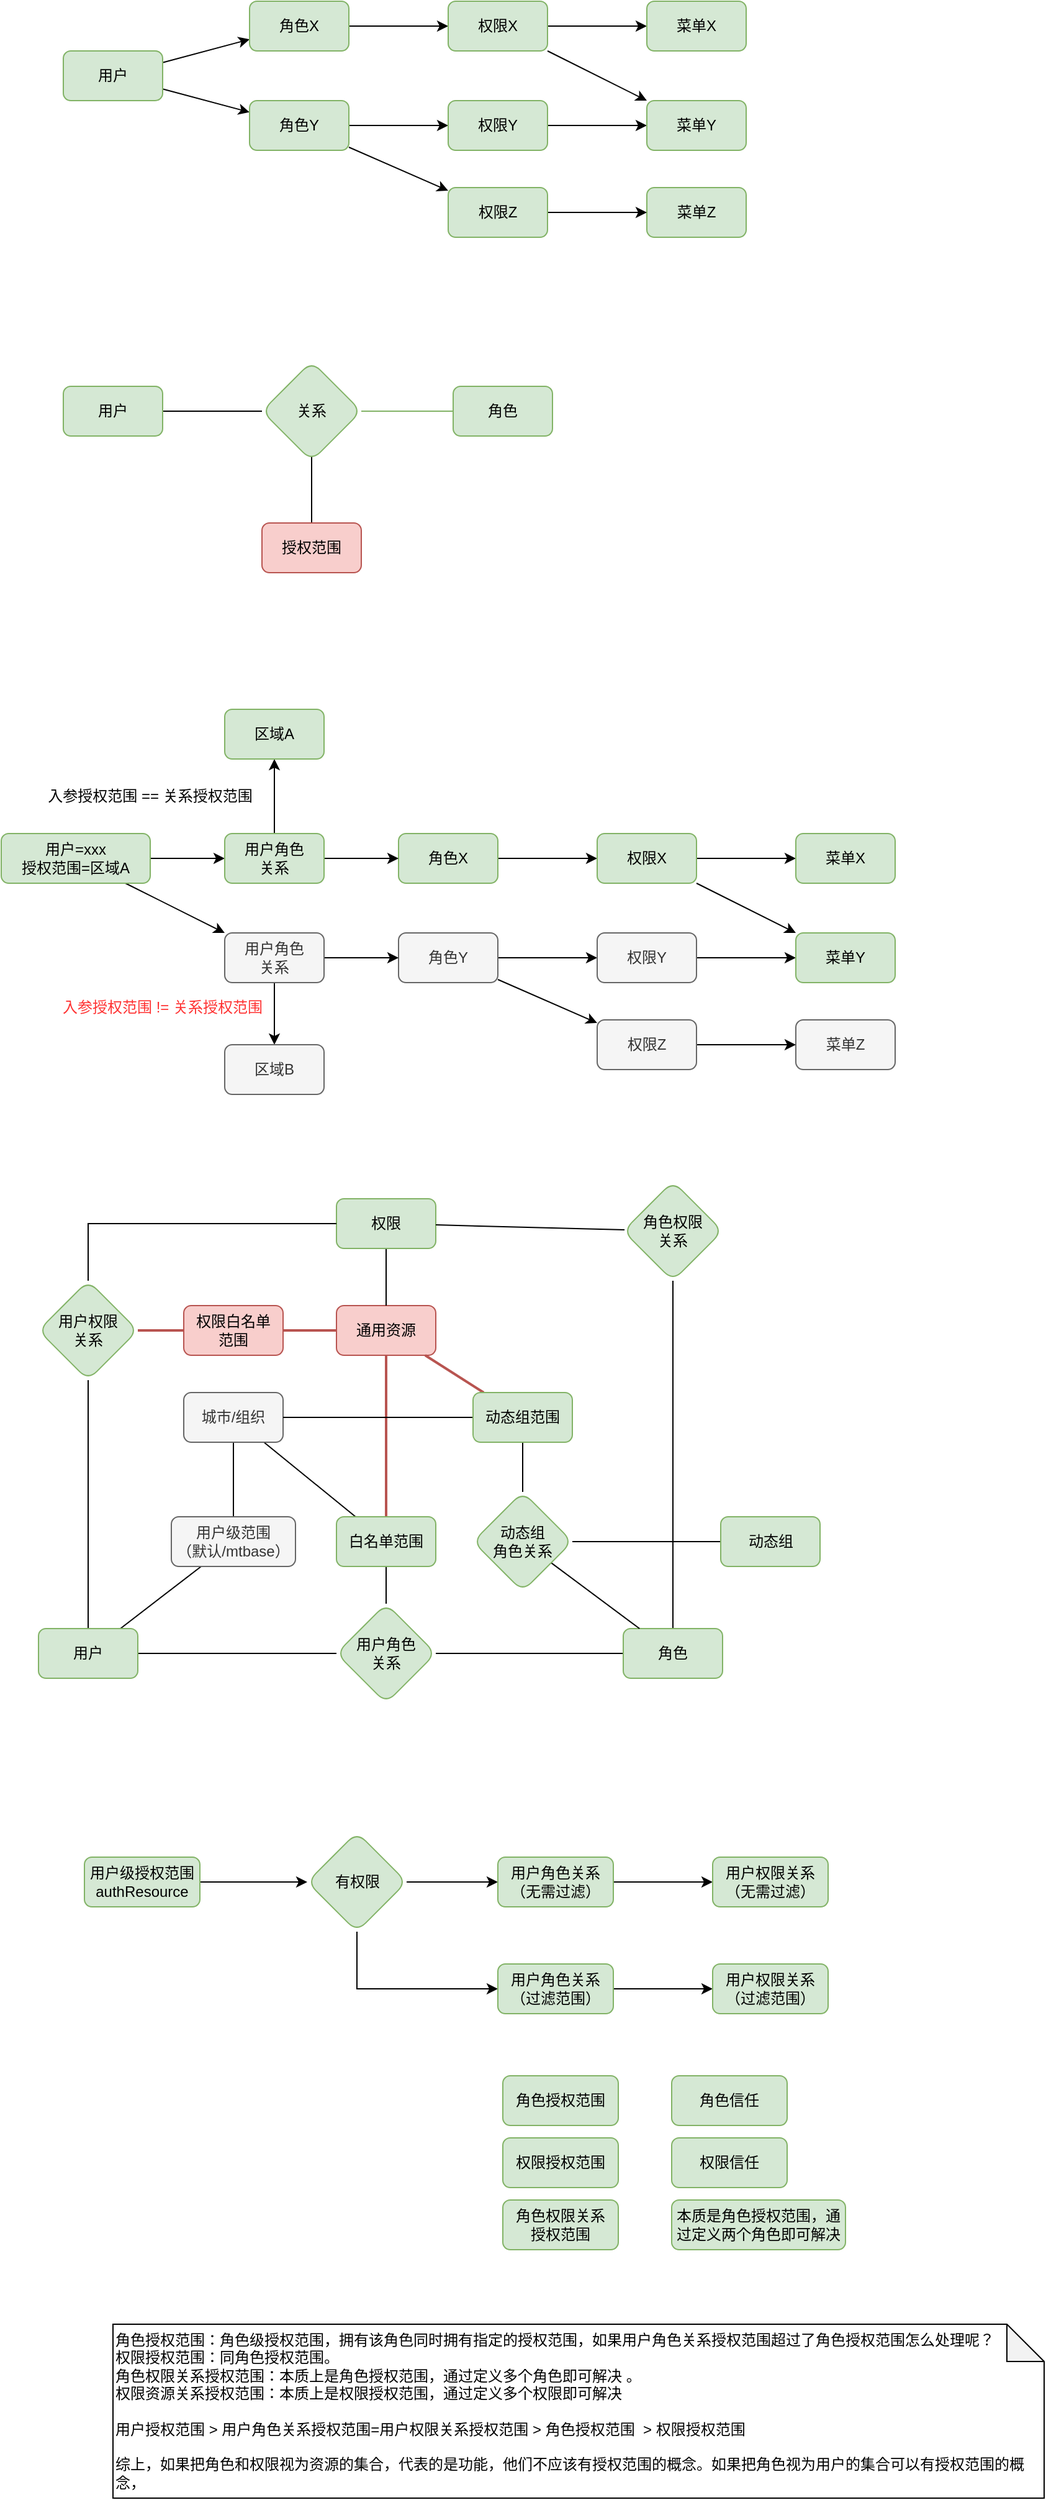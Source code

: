 <mxfile version="23.0.2" type="github">
  <diagram name="Page-1" id="4WrFxPnNMA99j5AakJLI">
    <mxGraphModel dx="1306" dy="835" grid="1" gridSize="10" guides="1" tooltips="1" connect="1" arrows="1" fold="1" page="1" pageScale="1" pageWidth="827" pageHeight="1169" math="0" shadow="0">
      <root>
        <mxCell id="0" />
        <mxCell id="1" parent="0" />
        <mxCell id="T3TZeKTtoJJdCF4pgpJC-80" style="rounded=0;orthogonalLoop=1;jettySize=auto;html=1;" parent="1" source="T3TZeKTtoJJdCF4pgpJC-82" target="T3TZeKTtoJJdCF4pgpJC-84" edge="1">
          <mxGeometry relative="1" as="geometry" />
        </mxCell>
        <mxCell id="T3TZeKTtoJJdCF4pgpJC-81" style="edgeStyle=none;rounded=0;orthogonalLoop=1;jettySize=auto;html=1;" parent="1" source="T3TZeKTtoJJdCF4pgpJC-82" target="T3TZeKTtoJJdCF4pgpJC-87" edge="1">
          <mxGeometry relative="1" as="geometry" />
        </mxCell>
        <mxCell id="T3TZeKTtoJJdCF4pgpJC-82" value="用户" style="rounded=1;whiteSpace=wrap;html=1;fillColor=#d5e8d4;strokeColor=#82b366;" parent="1" vertex="1">
          <mxGeometry x="60" y="300" width="80" height="40" as="geometry" />
        </mxCell>
        <mxCell id="T3TZeKTtoJJdCF4pgpJC-83" value="" style="edgeStyle=orthogonalEdgeStyle;rounded=0;orthogonalLoop=1;jettySize=auto;html=1;" parent="1" source="T3TZeKTtoJJdCF4pgpJC-84" target="T3TZeKTtoJJdCF4pgpJC-90" edge="1">
          <mxGeometry relative="1" as="geometry" />
        </mxCell>
        <mxCell id="T3TZeKTtoJJdCF4pgpJC-84" value="角色X" style="rounded=1;whiteSpace=wrap;html=1;fillColor=#d5e8d4;strokeColor=#82b366;" parent="1" vertex="1">
          <mxGeometry x="210" y="260" width="80" height="40" as="geometry" />
        </mxCell>
        <mxCell id="T3TZeKTtoJJdCF4pgpJC-85" value="" style="edgeStyle=orthogonalEdgeStyle;rounded=0;orthogonalLoop=1;jettySize=auto;html=1;" parent="1" source="T3TZeKTtoJJdCF4pgpJC-87" target="T3TZeKTtoJJdCF4pgpJC-93" edge="1">
          <mxGeometry relative="1" as="geometry" />
        </mxCell>
        <mxCell id="T3TZeKTtoJJdCF4pgpJC-86" style="edgeStyle=none;rounded=0;orthogonalLoop=1;jettySize=auto;html=1;" parent="1" source="T3TZeKTtoJJdCF4pgpJC-87" target="T3TZeKTtoJJdCF4pgpJC-97" edge="1">
          <mxGeometry relative="1" as="geometry" />
        </mxCell>
        <mxCell id="T3TZeKTtoJJdCF4pgpJC-87" value="角色Y" style="rounded=1;whiteSpace=wrap;html=1;fillColor=#d5e8d4;strokeColor=#82b366;" parent="1" vertex="1">
          <mxGeometry x="210" y="340" width="80" height="40" as="geometry" />
        </mxCell>
        <mxCell id="T3TZeKTtoJJdCF4pgpJC-88" value="" style="edgeStyle=orthogonalEdgeStyle;rounded=0;orthogonalLoop=1;jettySize=auto;html=1;" parent="1" source="T3TZeKTtoJJdCF4pgpJC-90" target="T3TZeKTtoJJdCF4pgpJC-91" edge="1">
          <mxGeometry relative="1" as="geometry" />
        </mxCell>
        <mxCell id="T3TZeKTtoJJdCF4pgpJC-89" style="edgeStyle=none;rounded=0;orthogonalLoop=1;jettySize=auto;html=1;" parent="1" source="T3TZeKTtoJJdCF4pgpJC-90" target="T3TZeKTtoJJdCF4pgpJC-94" edge="1">
          <mxGeometry relative="1" as="geometry" />
        </mxCell>
        <mxCell id="T3TZeKTtoJJdCF4pgpJC-90" value="权限X" style="rounded=1;whiteSpace=wrap;html=1;fillColor=#d5e8d4;strokeColor=#82b366;" parent="1" vertex="1">
          <mxGeometry x="370" y="260" width="80" height="40" as="geometry" />
        </mxCell>
        <mxCell id="T3TZeKTtoJJdCF4pgpJC-91" value="菜单X" style="rounded=1;whiteSpace=wrap;html=1;fillColor=#d5e8d4;strokeColor=#82b366;" parent="1" vertex="1">
          <mxGeometry x="530" y="260" width="80" height="40" as="geometry" />
        </mxCell>
        <mxCell id="T3TZeKTtoJJdCF4pgpJC-92" value="" style="edgeStyle=orthogonalEdgeStyle;rounded=0;orthogonalLoop=1;jettySize=auto;html=1;" parent="1" source="T3TZeKTtoJJdCF4pgpJC-93" target="T3TZeKTtoJJdCF4pgpJC-94" edge="1">
          <mxGeometry relative="1" as="geometry" />
        </mxCell>
        <mxCell id="T3TZeKTtoJJdCF4pgpJC-93" value="权限Y" style="rounded=1;whiteSpace=wrap;html=1;fillColor=#d5e8d4;strokeColor=#82b366;" parent="1" vertex="1">
          <mxGeometry x="370" y="340" width="80" height="40" as="geometry" />
        </mxCell>
        <mxCell id="T3TZeKTtoJJdCF4pgpJC-94" value="菜单Y" style="rounded=1;whiteSpace=wrap;html=1;fillColor=#d5e8d4;strokeColor=#82b366;" parent="1" vertex="1">
          <mxGeometry x="530" y="340" width="80" height="40" as="geometry" />
        </mxCell>
        <mxCell id="T3TZeKTtoJJdCF4pgpJC-95" value="菜单Z" style="rounded=1;whiteSpace=wrap;html=1;fillColor=#d5e8d4;strokeColor=#82b366;" parent="1" vertex="1">
          <mxGeometry x="530" y="410" width="80" height="40" as="geometry" />
        </mxCell>
        <mxCell id="T3TZeKTtoJJdCF4pgpJC-96" style="edgeStyle=none;rounded=0;orthogonalLoop=1;jettySize=auto;html=1;" parent="1" source="T3TZeKTtoJJdCF4pgpJC-97" target="T3TZeKTtoJJdCF4pgpJC-95" edge="1">
          <mxGeometry relative="1" as="geometry" />
        </mxCell>
        <mxCell id="T3TZeKTtoJJdCF4pgpJC-97" value="权限Z" style="rounded=1;whiteSpace=wrap;html=1;fillColor=#d5e8d4;strokeColor=#82b366;" parent="1" vertex="1">
          <mxGeometry x="370" y="410" width="80" height="40" as="geometry" />
        </mxCell>
        <mxCell id="ftVzmyuL1g7xqGU-LNCz-2" value="" style="edgeStyle=orthogonalEdgeStyle;rounded=0;orthogonalLoop=1;jettySize=auto;html=1;endArrow=none;endFill=0;" parent="1" source="T3TZeKTtoJJdCF4pgpJC-99" target="ftVzmyuL1g7xqGU-LNCz-1" edge="1">
          <mxGeometry relative="1" as="geometry" />
        </mxCell>
        <mxCell id="T3TZeKTtoJJdCF4pgpJC-99" value="用户" style="rounded=1;whiteSpace=wrap;html=1;fillColor=#d5e8d4;strokeColor=#82b366;" parent="1" vertex="1">
          <mxGeometry x="60" y="570" width="80" height="40" as="geometry" />
        </mxCell>
        <mxCell id="T3TZeKTtoJJdCF4pgpJC-100" style="edgeStyle=none;rounded=0;orthogonalLoop=1;jettySize=auto;html=1;endArrow=none;endFill=0;fillColor=#d5e8d4;strokeColor=#82b366;" parent="1" source="ftVzmyuL1g7xqGU-LNCz-1" target="T3TZeKTtoJJdCF4pgpJC-103" edge="1">
          <mxGeometry relative="1" as="geometry">
            <mxPoint x="300" y="590" as="sourcePoint" />
          </mxGeometry>
        </mxCell>
        <mxCell id="T3TZeKTtoJJdCF4pgpJC-101" style="edgeStyle=none;rounded=0;orthogonalLoop=1;jettySize=auto;html=1;endArrow=none;endFill=0;" parent="1" target="T3TZeKTtoJJdCF4pgpJC-104" edge="1">
          <mxGeometry relative="1" as="geometry">
            <mxPoint x="260" y="610" as="sourcePoint" />
          </mxGeometry>
        </mxCell>
        <mxCell id="T3TZeKTtoJJdCF4pgpJC-103" value="角色" style="rounded=1;whiteSpace=wrap;html=1;fillColor=#d5e8d4;strokeColor=#82b366;" parent="1" vertex="1">
          <mxGeometry x="374" y="570" width="80" height="40" as="geometry" />
        </mxCell>
        <mxCell id="T3TZeKTtoJJdCF4pgpJC-104" value="授权范围" style="rounded=1;whiteSpace=wrap;html=1;fillColor=#f8cecc;strokeColor=#b85450;" parent="1" vertex="1">
          <mxGeometry x="220" y="680" width="80" height="40" as="geometry" />
        </mxCell>
        <mxCell id="T3TZeKTtoJJdCF4pgpJC-133" value="" style="edgeStyle=orthogonalEdgeStyle;rounded=0;orthogonalLoop=1;jettySize=auto;html=1;" parent="1" source="T3TZeKTtoJJdCF4pgpJC-135" target="T3TZeKTtoJJdCF4pgpJC-153" edge="1">
          <mxGeometry relative="1" as="geometry" />
        </mxCell>
        <mxCell id="T3TZeKTtoJJdCF4pgpJC-134" style="rounded=0;orthogonalLoop=1;jettySize=auto;html=1;" parent="1" source="T3TZeKTtoJJdCF4pgpJC-135" target="T3TZeKTtoJJdCF4pgpJC-156" edge="1">
          <mxGeometry relative="1" as="geometry" />
        </mxCell>
        <mxCell id="T3TZeKTtoJJdCF4pgpJC-135" value="用户=xxx&lt;br&gt;授权范围=区域A" style="rounded=1;whiteSpace=wrap;html=1;fillColor=#d5e8d4;strokeColor=#82b366;" parent="1" vertex="1">
          <mxGeometry x="10" y="930" width="120" height="40" as="geometry" />
        </mxCell>
        <mxCell id="T3TZeKTtoJJdCF4pgpJC-136" value="" style="edgeStyle=orthogonalEdgeStyle;rounded=0;orthogonalLoop=1;jettySize=auto;html=1;" parent="1" source="T3TZeKTtoJJdCF4pgpJC-137" target="T3TZeKTtoJJdCF4pgpJC-143" edge="1">
          <mxGeometry relative="1" as="geometry" />
        </mxCell>
        <mxCell id="T3TZeKTtoJJdCF4pgpJC-137" value="角色X" style="rounded=1;whiteSpace=wrap;html=1;fillColor=#d5e8d4;strokeColor=#82b366;" parent="1" vertex="1">
          <mxGeometry x="330" y="930" width="80" height="40" as="geometry" />
        </mxCell>
        <mxCell id="T3TZeKTtoJJdCF4pgpJC-138" value="" style="edgeStyle=orthogonalEdgeStyle;rounded=0;orthogonalLoop=1;jettySize=auto;html=1;fillColor=#f8cecc;" parent="1" source="T3TZeKTtoJJdCF4pgpJC-140" target="T3TZeKTtoJJdCF4pgpJC-146" edge="1">
          <mxGeometry relative="1" as="geometry" />
        </mxCell>
        <mxCell id="T3TZeKTtoJJdCF4pgpJC-139" style="edgeStyle=none;rounded=0;orthogonalLoop=1;jettySize=auto;html=1;fillColor=#f8cecc;" parent="1" source="T3TZeKTtoJJdCF4pgpJC-140" target="T3TZeKTtoJJdCF4pgpJC-150" edge="1">
          <mxGeometry relative="1" as="geometry" />
        </mxCell>
        <mxCell id="T3TZeKTtoJJdCF4pgpJC-140" value="角色Y" style="rounded=1;whiteSpace=wrap;html=1;fillColor=#f5f5f5;strokeColor=#666666;fontColor=#333333;" parent="1" vertex="1">
          <mxGeometry x="330" y="1010" width="80" height="40" as="geometry" />
        </mxCell>
        <mxCell id="T3TZeKTtoJJdCF4pgpJC-141" value="" style="edgeStyle=orthogonalEdgeStyle;rounded=0;orthogonalLoop=1;jettySize=auto;html=1;" parent="1" source="T3TZeKTtoJJdCF4pgpJC-143" target="T3TZeKTtoJJdCF4pgpJC-144" edge="1">
          <mxGeometry relative="1" as="geometry" />
        </mxCell>
        <mxCell id="T3TZeKTtoJJdCF4pgpJC-142" style="edgeStyle=none;rounded=0;orthogonalLoop=1;jettySize=auto;html=1;" parent="1" source="T3TZeKTtoJJdCF4pgpJC-143" target="T3TZeKTtoJJdCF4pgpJC-147" edge="1">
          <mxGeometry relative="1" as="geometry" />
        </mxCell>
        <mxCell id="T3TZeKTtoJJdCF4pgpJC-143" value="权限X" style="rounded=1;whiteSpace=wrap;html=1;fillColor=#d5e8d4;strokeColor=#82b366;" parent="1" vertex="1">
          <mxGeometry x="490" y="930" width="80" height="40" as="geometry" />
        </mxCell>
        <mxCell id="T3TZeKTtoJJdCF4pgpJC-144" value="菜单X" style="rounded=1;whiteSpace=wrap;html=1;fillColor=#d5e8d4;strokeColor=#82b366;" parent="1" vertex="1">
          <mxGeometry x="650" y="930" width="80" height="40" as="geometry" />
        </mxCell>
        <mxCell id="T3TZeKTtoJJdCF4pgpJC-145" value="" style="edgeStyle=orthogonalEdgeStyle;rounded=0;orthogonalLoop=1;jettySize=auto;html=1;fillColor=#f8cecc;" parent="1" source="T3TZeKTtoJJdCF4pgpJC-146" target="T3TZeKTtoJJdCF4pgpJC-147" edge="1">
          <mxGeometry relative="1" as="geometry" />
        </mxCell>
        <mxCell id="T3TZeKTtoJJdCF4pgpJC-146" value="权限Y" style="rounded=1;whiteSpace=wrap;html=1;fillColor=#f5f5f5;strokeColor=#666666;fontColor=#333333;" parent="1" vertex="1">
          <mxGeometry x="490" y="1010" width="80" height="40" as="geometry" />
        </mxCell>
        <mxCell id="T3TZeKTtoJJdCF4pgpJC-147" value="菜单Y" style="rounded=1;whiteSpace=wrap;html=1;fillColor=#d5e8d4;strokeColor=#82b366;" parent="1" vertex="1">
          <mxGeometry x="650" y="1010" width="80" height="40" as="geometry" />
        </mxCell>
        <mxCell id="T3TZeKTtoJJdCF4pgpJC-148" value="菜单Z" style="rounded=1;whiteSpace=wrap;html=1;fillColor=#f5f5f5;strokeColor=#666666;fontColor=#333333;" parent="1" vertex="1">
          <mxGeometry x="650" y="1080" width="80" height="40" as="geometry" />
        </mxCell>
        <mxCell id="T3TZeKTtoJJdCF4pgpJC-149" style="edgeStyle=none;rounded=0;orthogonalLoop=1;jettySize=auto;html=1;fillColor=#f8cecc;" parent="1" source="T3TZeKTtoJJdCF4pgpJC-150" target="T3TZeKTtoJJdCF4pgpJC-148" edge="1">
          <mxGeometry relative="1" as="geometry" />
        </mxCell>
        <mxCell id="T3TZeKTtoJJdCF4pgpJC-150" value="权限Z" style="rounded=1;whiteSpace=wrap;html=1;fillColor=#f5f5f5;strokeColor=#666666;fontColor=#333333;" parent="1" vertex="1">
          <mxGeometry x="490" y="1080" width="80" height="40" as="geometry" />
        </mxCell>
        <mxCell id="T3TZeKTtoJJdCF4pgpJC-151" style="edgeStyle=orthogonalEdgeStyle;rounded=0;orthogonalLoop=1;jettySize=auto;html=1;" parent="1" source="T3TZeKTtoJJdCF4pgpJC-153" target="T3TZeKTtoJJdCF4pgpJC-137" edge="1">
          <mxGeometry relative="1" as="geometry" />
        </mxCell>
        <mxCell id="T3TZeKTtoJJdCF4pgpJC-152" value="" style="edgeStyle=none;rounded=0;orthogonalLoop=1;jettySize=auto;html=1;" parent="1" source="T3TZeKTtoJJdCF4pgpJC-153" target="T3TZeKTtoJJdCF4pgpJC-157" edge="1">
          <mxGeometry relative="1" as="geometry" />
        </mxCell>
        <mxCell id="T3TZeKTtoJJdCF4pgpJC-153" value="用户角色&lt;br&gt;关系" style="rounded=1;whiteSpace=wrap;html=1;fillColor=#d5e8d4;strokeColor=#82b366;" parent="1" vertex="1">
          <mxGeometry x="190" y="930" width="80" height="40" as="geometry" />
        </mxCell>
        <mxCell id="T3TZeKTtoJJdCF4pgpJC-154" style="edgeStyle=none;rounded=0;orthogonalLoop=1;jettySize=auto;html=1;fillColor=#f8cecc;" parent="1" source="T3TZeKTtoJJdCF4pgpJC-156" target="T3TZeKTtoJJdCF4pgpJC-140" edge="1">
          <mxGeometry relative="1" as="geometry" />
        </mxCell>
        <mxCell id="T3TZeKTtoJJdCF4pgpJC-155" value="" style="edgeStyle=none;rounded=0;orthogonalLoop=1;jettySize=auto;html=1;fillColor=#f8cecc;" parent="1" source="T3TZeKTtoJJdCF4pgpJC-156" target="T3TZeKTtoJJdCF4pgpJC-158" edge="1">
          <mxGeometry relative="1" as="geometry" />
        </mxCell>
        <mxCell id="T3TZeKTtoJJdCF4pgpJC-156" value="用户角色&lt;br&gt;关系" style="rounded=1;whiteSpace=wrap;html=1;fillColor=#f5f5f5;strokeColor=#666666;fontColor=#333333;" parent="1" vertex="1">
          <mxGeometry x="190" y="1010" width="80" height="40" as="geometry" />
        </mxCell>
        <mxCell id="T3TZeKTtoJJdCF4pgpJC-157" value="区域A" style="rounded=1;whiteSpace=wrap;html=1;fillColor=#d5e8d4;strokeColor=#82b366;" parent="1" vertex="1">
          <mxGeometry x="190" y="830" width="80" height="40" as="geometry" />
        </mxCell>
        <mxCell id="T3TZeKTtoJJdCF4pgpJC-158" value="区域B" style="rounded=1;whiteSpace=wrap;html=1;fillColor=#f5f5f5;strokeColor=#666666;fontColor=#333333;" parent="1" vertex="1">
          <mxGeometry x="190" y="1100" width="80" height="40" as="geometry" />
        </mxCell>
        <mxCell id="T3TZeKTtoJJdCF4pgpJC-159" value="&lt;font color=&quot;#ff3333&quot;&gt;入参授权范围 != 关系授权范围&lt;/font&gt;" style="text;html=1;strokeColor=none;fillColor=none;align=center;verticalAlign=middle;whiteSpace=wrap;rounded=0;" parent="1" vertex="1">
          <mxGeometry x="50" y="1060" width="180" height="20" as="geometry" />
        </mxCell>
        <mxCell id="T3TZeKTtoJJdCF4pgpJC-160" value="入参授权范围 == 关系授权范围" style="text;html=1;strokeColor=none;fillColor=none;align=center;verticalAlign=middle;whiteSpace=wrap;rounded=0;" parent="1" vertex="1">
          <mxGeometry x="40" y="890" width="180" height="20" as="geometry" />
        </mxCell>
        <mxCell id="ftVzmyuL1g7xqGU-LNCz-1" value="关系" style="rhombus;whiteSpace=wrap;html=1;fillColor=#d5e8d4;strokeColor=#82b366;rounded=1;" parent="1" vertex="1">
          <mxGeometry x="220" y="550" width="80" height="80" as="geometry" />
        </mxCell>
        <mxCell id="ftVzmyuL1g7xqGU-LNCz-10" value="" style="edgeStyle=orthogonalEdgeStyle;rounded=0;orthogonalLoop=1;jettySize=auto;html=1;endArrow=none;endFill=0;strokeColor=#000000;fillColor=#d5e8d4;" parent="1" source="ftVzmyuL1g7xqGU-LNCz-11" target="ftVzmyuL1g7xqGU-LNCz-18" edge="1">
          <mxGeometry relative="1" as="geometry" />
        </mxCell>
        <mxCell id="ftVzmyuL1g7xqGU-LNCz-38" style="shape=connector;rounded=0;orthogonalLoop=1;jettySize=auto;html=1;labelBackgroundColor=default;strokeColor=#000000;align=center;verticalAlign=middle;fontFamily=Helvetica;fontSize=11;fontColor=default;endArrow=none;endFill=0;fillColor=#d5e8d4;" parent="1" source="ftVzmyuL1g7xqGU-LNCz-11" target="ftVzmyuL1g7xqGU-LNCz-22" edge="1">
          <mxGeometry relative="1" as="geometry" />
        </mxCell>
        <mxCell id="ftVzmyuL1g7xqGU-LNCz-101" value="" style="edgeStyle=none;shape=connector;rounded=0;orthogonalLoop=1;jettySize=auto;html=1;labelBackgroundColor=default;strokeColor=#000000;align=center;verticalAlign=middle;fontFamily=Helvetica;fontSize=11;fontColor=default;endArrow=none;endFill=0;fillColor=#d5e8d4;" parent="1" source="ftVzmyuL1g7xqGU-LNCz-11" target="ftVzmyuL1g7xqGU-LNCz-100" edge="1">
          <mxGeometry relative="1" as="geometry" />
        </mxCell>
        <mxCell id="ftVzmyuL1g7xqGU-LNCz-11" value="用户" style="rounded=1;whiteSpace=wrap;html=1;fillColor=#d5e8d4;strokeColor=#82b366;" parent="1" vertex="1">
          <mxGeometry x="40" y="1570" width="80" height="40" as="geometry" />
        </mxCell>
        <mxCell id="ftVzmyuL1g7xqGU-LNCz-12" style="edgeStyle=none;rounded=0;orthogonalLoop=1;jettySize=auto;html=1;endArrow=none;endFill=0;fillColor=#d5e8d4;strokeColor=#000000;" parent="1" source="ftVzmyuL1g7xqGU-LNCz-18" target="ftVzmyuL1g7xqGU-LNCz-15" edge="1">
          <mxGeometry relative="1" as="geometry">
            <mxPoint x="420" y="1590" as="sourcePoint" />
          </mxGeometry>
        </mxCell>
        <mxCell id="ftVzmyuL1g7xqGU-LNCz-34" value="" style="edgeStyle=orthogonalEdgeStyle;shape=connector;rounded=0;orthogonalLoop=1;jettySize=auto;html=1;labelBackgroundColor=default;strokeColor=#000000;align=center;verticalAlign=middle;fontFamily=Helvetica;fontSize=11;fontColor=default;endArrow=none;endFill=0;fillColor=#d5e8d4;" parent="1" source="ftVzmyuL1g7xqGU-LNCz-15" target="ftVzmyuL1g7xqGU-LNCz-33" edge="1">
          <mxGeometry relative="1" as="geometry" />
        </mxCell>
        <mxCell id="ftVzmyuL1g7xqGU-LNCz-15" value="角色" style="rounded=1;whiteSpace=wrap;html=1;fillColor=#d5e8d4;strokeColor=#82b366;" parent="1" vertex="1">
          <mxGeometry x="511" y="1570" width="80" height="40" as="geometry" />
        </mxCell>
        <mxCell id="ftVzmyuL1g7xqGU-LNCz-37" style="shape=connector;rounded=0;orthogonalLoop=1;jettySize=auto;html=1;labelBackgroundColor=default;strokeColor=#b85450;align=center;verticalAlign=middle;fontFamily=Helvetica;fontSize=11;fontColor=default;endArrow=none;endFill=0;fillColor=#f8cecc;strokeWidth=2;" parent="1" source="ftVzmyuL1g7xqGU-LNCz-86" target="ftVzmyuL1g7xqGU-LNCz-19" edge="1">
          <mxGeometry relative="1" as="geometry">
            <mxPoint x="343" y="1430" as="sourcePoint" />
          </mxGeometry>
        </mxCell>
        <mxCell id="ftVzmyuL1g7xqGU-LNCz-18" value="用户角色&lt;br&gt;关系" style="rhombus;whiteSpace=wrap;html=1;fillColor=#d5e8d4;strokeColor=#82b366;rounded=1;" parent="1" vertex="1">
          <mxGeometry x="280" y="1550" width="80" height="80" as="geometry" />
        </mxCell>
        <mxCell id="ftVzmyuL1g7xqGU-LNCz-19" value="通用资源" style="rounded=1;whiteSpace=wrap;html=1;fillColor=#f8cecc;strokeColor=#b85450;" parent="1" vertex="1">
          <mxGeometry x="280" y="1310" width="80" height="40" as="geometry" />
        </mxCell>
        <mxCell id="ftVzmyuL1g7xqGU-LNCz-108" style="edgeStyle=none;shape=connector;rounded=0;orthogonalLoop=1;jettySize=auto;html=1;labelBackgroundColor=default;strokeColor=default;align=center;verticalAlign=middle;fontFamily=Helvetica;fontSize=11;fontColor=default;endArrow=none;endFill=0;" parent="1" source="ftVzmyuL1g7xqGU-LNCz-21" target="ftVzmyuL1g7xqGU-LNCz-19" edge="1">
          <mxGeometry relative="1" as="geometry" />
        </mxCell>
        <mxCell id="ftVzmyuL1g7xqGU-LNCz-21" value="权限" style="rounded=1;whiteSpace=wrap;html=1;fillColor=#d5e8d4;strokeColor=#82b366;" parent="1" vertex="1">
          <mxGeometry x="280" y="1224" width="80" height="40" as="geometry" />
        </mxCell>
        <mxCell id="ftVzmyuL1g7xqGU-LNCz-32" style="shape=connector;rounded=0;orthogonalLoop=1;jettySize=auto;html=1;labelBackgroundColor=default;strokeColor=#000000;align=center;verticalAlign=middle;fontFamily=Helvetica;fontSize=11;fontColor=default;endArrow=none;endFill=0;fillColor=#d5e8d4;edgeStyle=orthogonalEdgeStyle;" parent="1" source="ftVzmyuL1g7xqGU-LNCz-22" target="ftVzmyuL1g7xqGU-LNCz-21" edge="1">
          <mxGeometry relative="1" as="geometry">
            <Array as="points">
              <mxPoint x="80" y="1244" />
            </Array>
          </mxGeometry>
        </mxCell>
        <mxCell id="ftVzmyuL1g7xqGU-LNCz-97" value="" style="edgeStyle=none;shape=connector;rounded=0;orthogonalLoop=1;jettySize=auto;html=1;labelBackgroundColor=default;strokeColor=#b85450;align=center;verticalAlign=middle;fontFamily=Helvetica;fontSize=11;fontColor=default;endArrow=none;endFill=0;fillColor=#f8cecc;exitX=1;exitY=0.5;exitDx=0;exitDy=0;strokeWidth=2;" parent="1" source="ftVzmyuL1g7xqGU-LNCz-22" target="ftVzmyuL1g7xqGU-LNCz-98" edge="1">
          <mxGeometry relative="1" as="geometry" />
        </mxCell>
        <mxCell id="ftVzmyuL1g7xqGU-LNCz-22" value="用户权限&lt;br&gt;关系" style="rhombus;whiteSpace=wrap;html=1;fillColor=#d5e8d4;strokeColor=#82b366;rounded=1;" parent="1" vertex="1">
          <mxGeometry x="40" y="1290" width="80" height="80" as="geometry" />
        </mxCell>
        <mxCell id="ftVzmyuL1g7xqGU-LNCz-35" style="shape=connector;rounded=0;orthogonalLoop=1;jettySize=auto;html=1;labelBackgroundColor=default;strokeColor=#000000;align=center;verticalAlign=middle;fontFamily=Helvetica;fontSize=11;fontColor=default;endArrow=none;endFill=0;fillColor=#d5e8d4;" parent="1" source="ftVzmyuL1g7xqGU-LNCz-33" target="ftVzmyuL1g7xqGU-LNCz-21" edge="1">
          <mxGeometry relative="1" as="geometry" />
        </mxCell>
        <mxCell id="ftVzmyuL1g7xqGU-LNCz-33" value="角色权限&lt;br&gt;关系" style="rhombus;whiteSpace=wrap;html=1;fillColor=#d5e8d4;strokeColor=#82b366;rounded=1;" parent="1" vertex="1">
          <mxGeometry x="511" y="1210" width="80" height="80" as="geometry" />
        </mxCell>
        <mxCell id="ftVzmyuL1g7xqGU-LNCz-94" style="edgeStyle=none;shape=connector;rounded=0;orthogonalLoop=1;jettySize=auto;html=1;labelBackgroundColor=default;strokeColor=#000000;align=center;verticalAlign=middle;fontFamily=Helvetica;fontSize=11;fontColor=default;endArrow=none;endFill=0;fillColor=#d5e8d4;" parent="1" source="ftVzmyuL1g7xqGU-LNCz-86" target="ftVzmyuL1g7xqGU-LNCz-18" edge="1">
          <mxGeometry relative="1" as="geometry" />
        </mxCell>
        <mxCell id="ftVzmyuL1g7xqGU-LNCz-105" style="edgeStyle=none;shape=connector;rounded=0;orthogonalLoop=1;jettySize=auto;html=1;labelBackgroundColor=default;strokeColor=#000000;align=center;verticalAlign=middle;fontFamily=Helvetica;fontSize=11;fontColor=default;endArrow=none;endFill=0;fillColor=#d5e8d4;" parent="1" source="ftVzmyuL1g7xqGU-LNCz-86" target="ftVzmyuL1g7xqGU-LNCz-103" edge="1">
          <mxGeometry relative="1" as="geometry" />
        </mxCell>
        <mxCell id="ftVzmyuL1g7xqGU-LNCz-86" value="白名单范围" style="rounded=1;whiteSpace=wrap;html=1;fillColor=#d5e8d4;strokeColor=#82b366;" parent="1" vertex="1">
          <mxGeometry x="280" y="1480" width="80" height="40" as="geometry" />
        </mxCell>
        <mxCell id="ftVzmyuL1g7xqGU-LNCz-88" style="shape=connector;rounded=0;orthogonalLoop=1;jettySize=auto;html=1;labelBackgroundColor=default;strokeColor=#b85450;align=center;verticalAlign=middle;fontFamily=Helvetica;fontSize=11;fontColor=default;endArrow=none;endFill=0;fillColor=#f8cecc;strokeWidth=2;" parent="1" source="LJtHVMvOFmtvIT8aFIWM-27" target="ftVzmyuL1g7xqGU-LNCz-19" edge="1">
          <mxGeometry relative="1" as="geometry" />
        </mxCell>
        <mxCell id="ftVzmyuL1g7xqGU-LNCz-106" value="" style="edgeStyle=none;shape=connector;rounded=0;orthogonalLoop=1;jettySize=auto;html=1;labelBackgroundColor=default;strokeColor=#000000;align=center;verticalAlign=middle;fontFamily=Helvetica;fontSize=11;fontColor=default;endArrow=none;endFill=0;fillColor=#d5e8d4;" parent="1" source="LJtHVMvOFmtvIT8aFIWM-28" target="ftVzmyuL1g7xqGU-LNCz-15" edge="1">
          <mxGeometry relative="1" as="geometry">
            <mxPoint x="503.556" y="1520" as="sourcePoint" />
          </mxGeometry>
        </mxCell>
        <mxCell id="ftVzmyuL1g7xqGU-LNCz-99" style="edgeStyle=none;shape=connector;rounded=0;orthogonalLoop=1;jettySize=auto;html=1;labelBackgroundColor=default;strokeColor=#b85450;align=center;verticalAlign=middle;fontFamily=Helvetica;fontSize=11;fontColor=default;endArrow=none;endFill=0;fillColor=#f8cecc;strokeWidth=2;" parent="1" source="ftVzmyuL1g7xqGU-LNCz-98" target="ftVzmyuL1g7xqGU-LNCz-19" edge="1">
          <mxGeometry relative="1" as="geometry" />
        </mxCell>
        <mxCell id="ftVzmyuL1g7xqGU-LNCz-98" value="权限白名单&lt;br&gt;范围" style="rounded=1;whiteSpace=wrap;html=1;fillColor=#f8cecc;strokeColor=#b85450;" parent="1" vertex="1">
          <mxGeometry x="157" y="1310" width="80" height="40" as="geometry" />
        </mxCell>
        <mxCell id="ftVzmyuL1g7xqGU-LNCz-104" style="edgeStyle=none;shape=connector;rounded=0;orthogonalLoop=1;jettySize=auto;html=1;labelBackgroundColor=default;strokeColor=#000000;align=center;verticalAlign=middle;fontFamily=Helvetica;fontSize=11;fontColor=default;endArrow=none;endFill=0;fillColor=#d5e8d4;" parent="1" source="ftVzmyuL1g7xqGU-LNCz-100" target="ftVzmyuL1g7xqGU-LNCz-103" edge="1">
          <mxGeometry relative="1" as="geometry" />
        </mxCell>
        <mxCell id="ftVzmyuL1g7xqGU-LNCz-100" value="用户级范围&lt;br style=&quot;border-color: var(--border-color);&quot;&gt;（默认/mtbase）" style="rounded=1;whiteSpace=wrap;html=1;fillColor=#f5f5f5;strokeColor=#666666;fontColor=#333333;" parent="1" vertex="1">
          <mxGeometry x="147" y="1480" width="100" height="40" as="geometry" />
        </mxCell>
        <mxCell id="ftVzmyuL1g7xqGU-LNCz-103" value="城市/组织" style="rounded=1;whiteSpace=wrap;html=1;fillColor=#f5f5f5;strokeColor=#666666;fontColor=#333333;" parent="1" vertex="1">
          <mxGeometry x="157" y="1380" width="80" height="40" as="geometry" />
        </mxCell>
        <mxCell id="LJtHVMvOFmtvIT8aFIWM-5" value="" style="edgeStyle=orthogonalEdgeStyle;rounded=0;orthogonalLoop=1;jettySize=auto;html=1;" edge="1" parent="1" source="LJtHVMvOFmtvIT8aFIWM-3" target="LJtHVMvOFmtvIT8aFIWM-4">
          <mxGeometry relative="1" as="geometry" />
        </mxCell>
        <mxCell id="LJtHVMvOFmtvIT8aFIWM-3" value="用户级授权范围&lt;br&gt;authResource" style="rounded=1;whiteSpace=wrap;html=1;fillColor=#d5e8d4;strokeColor=#82b366;" vertex="1" parent="1">
          <mxGeometry x="77" y="1754" width="93" height="40" as="geometry" />
        </mxCell>
        <mxCell id="LJtHVMvOFmtvIT8aFIWM-9" style="edgeStyle=orthogonalEdgeStyle;rounded=0;orthogonalLoop=1;jettySize=auto;html=1;" edge="1" parent="1" source="LJtHVMvOFmtvIT8aFIWM-4" target="LJtHVMvOFmtvIT8aFIWM-8">
          <mxGeometry relative="1" as="geometry" />
        </mxCell>
        <mxCell id="LJtHVMvOFmtvIT8aFIWM-14" style="edgeStyle=orthogonalEdgeStyle;rounded=0;orthogonalLoop=1;jettySize=auto;html=1;" edge="1" parent="1" source="LJtHVMvOFmtvIT8aFIWM-4" target="LJtHVMvOFmtvIT8aFIWM-12">
          <mxGeometry relative="1" as="geometry">
            <Array as="points">
              <mxPoint x="297" y="1860" />
            </Array>
          </mxGeometry>
        </mxCell>
        <mxCell id="LJtHVMvOFmtvIT8aFIWM-4" value="有权限" style="rhombus;whiteSpace=wrap;html=1;fillColor=#d5e8d4;strokeColor=#82b366;rounded=1;" vertex="1" parent="1">
          <mxGeometry x="256.5" y="1734" width="80" height="80" as="geometry" />
        </mxCell>
        <mxCell id="LJtHVMvOFmtvIT8aFIWM-11" value="" style="edgeStyle=orthogonalEdgeStyle;rounded=0;orthogonalLoop=1;jettySize=auto;html=1;" edge="1" parent="1" source="LJtHVMvOFmtvIT8aFIWM-8" target="LJtHVMvOFmtvIT8aFIWM-10">
          <mxGeometry relative="1" as="geometry" />
        </mxCell>
        <mxCell id="LJtHVMvOFmtvIT8aFIWM-8" value="用户角色关系&lt;br&gt;（无需过滤）" style="rounded=1;whiteSpace=wrap;html=1;fillColor=#d5e8d4;strokeColor=#82b366;" vertex="1" parent="1">
          <mxGeometry x="410" y="1754" width="93" height="40" as="geometry" />
        </mxCell>
        <mxCell id="LJtHVMvOFmtvIT8aFIWM-10" value="用户权限关系&lt;br&gt;（无需过滤）" style="rounded=1;whiteSpace=wrap;html=1;fillColor=#d5e8d4;strokeColor=#82b366;" vertex="1" parent="1">
          <mxGeometry x="583" y="1754" width="93" height="40" as="geometry" />
        </mxCell>
        <mxCell id="LJtHVMvOFmtvIT8aFIWM-15" style="edgeStyle=orthogonalEdgeStyle;rounded=0;orthogonalLoop=1;jettySize=auto;html=1;" edge="1" parent="1" source="LJtHVMvOFmtvIT8aFIWM-12" target="LJtHVMvOFmtvIT8aFIWM-13">
          <mxGeometry relative="1" as="geometry" />
        </mxCell>
        <mxCell id="LJtHVMvOFmtvIT8aFIWM-12" value="用户角色关系&lt;br&gt;（过滤范围）" style="rounded=1;whiteSpace=wrap;html=1;fillColor=#d5e8d4;strokeColor=#82b366;" vertex="1" parent="1">
          <mxGeometry x="410" y="1840" width="93" height="40" as="geometry" />
        </mxCell>
        <mxCell id="LJtHVMvOFmtvIT8aFIWM-13" value="用户权限关系&lt;br&gt;（过滤范围）" style="rounded=1;whiteSpace=wrap;html=1;fillColor=#d5e8d4;strokeColor=#82b366;" vertex="1" parent="1">
          <mxGeometry x="583" y="1840" width="93" height="40" as="geometry" />
        </mxCell>
        <mxCell id="LJtHVMvOFmtvIT8aFIWM-16" value="角色授权范围" style="rounded=1;whiteSpace=wrap;html=1;fillColor=#d5e8d4;strokeColor=#82b366;" vertex="1" parent="1">
          <mxGeometry x="414" y="1930" width="93" height="40" as="geometry" />
        </mxCell>
        <mxCell id="LJtHVMvOFmtvIT8aFIWM-17" value="权限授权范围" style="rounded=1;whiteSpace=wrap;html=1;fillColor=#d5e8d4;strokeColor=#82b366;" vertex="1" parent="1">
          <mxGeometry x="414" y="1980" width="93" height="40" as="geometry" />
        </mxCell>
        <mxCell id="LJtHVMvOFmtvIT8aFIWM-18" value="角色权限关系&lt;br&gt;授权范围" style="rounded=1;whiteSpace=wrap;html=1;fillColor=#d5e8d4;strokeColor=#82b366;" vertex="1" parent="1">
          <mxGeometry x="414" y="2030" width="93" height="40" as="geometry" />
        </mxCell>
        <mxCell id="LJtHVMvOFmtvIT8aFIWM-19" value="角色信任" style="rounded=1;whiteSpace=wrap;html=1;fillColor=#d5e8d4;strokeColor=#82b366;" vertex="1" parent="1">
          <mxGeometry x="550" y="1930" width="93" height="40" as="geometry" />
        </mxCell>
        <mxCell id="LJtHVMvOFmtvIT8aFIWM-20" value="权限信任" style="rounded=1;whiteSpace=wrap;html=1;fillColor=#d5e8d4;strokeColor=#82b366;" vertex="1" parent="1">
          <mxGeometry x="550" y="1980" width="93" height="40" as="geometry" />
        </mxCell>
        <mxCell id="LJtHVMvOFmtvIT8aFIWM-21" value="本质是角色授权范围，通过定义两个角色即可解决" style="rounded=1;whiteSpace=wrap;html=1;fillColor=#d5e8d4;strokeColor=#82b366;" vertex="1" parent="1">
          <mxGeometry x="550" y="2030" width="140" height="40" as="geometry" />
        </mxCell>
        <mxCell id="LJtHVMvOFmtvIT8aFIWM-22" value="角色授权范围：角色级授权范围，拥有该角色同时拥有指定的授权范围，如果用户角色关系授权范围超过了角色授权范围怎么处理呢？&lt;br&gt;权限授权范围：同角色授权范围。&lt;br&gt;角色权限关系授权范围：本质上是角色授权范围，通过定义多个角色即可解决 。&lt;br&gt;权限资源关系授权范围：本质上是权限授权范围，通过定义多个权限即可解决&lt;br&gt;&lt;br&gt;用户授权范围 &amp;gt; 用户角色关系授权范围=用户权限关系授权范围 &amp;gt; 角色授权范围&amp;nbsp; &amp;gt; 权限授权范围&lt;br&gt;&lt;br&gt;综上，如果把角色和权限视为资源的集合，代表的是功能，他们不应该有授权范围的概念。如果把角色视为用户的集合可以有授权范围的概念，" style="shape=note;whiteSpace=wrap;html=1;backgroundOutline=1;darkOpacity=0.05;align=left;" vertex="1" parent="1">
          <mxGeometry x="100" y="2130" width="750" height="140" as="geometry" />
        </mxCell>
        <mxCell id="LJtHVMvOFmtvIT8aFIWM-33" style="shape=connector;rounded=0;orthogonalLoop=1;jettySize=auto;html=1;labelBackgroundColor=default;strokeColor=default;align=center;verticalAlign=middle;fontFamily=Helvetica;fontSize=11;fontColor=default;endArrow=none;endFill=0;" edge="1" parent="1" source="LJtHVMvOFmtvIT8aFIWM-27" target="ftVzmyuL1g7xqGU-LNCz-103">
          <mxGeometry relative="1" as="geometry" />
        </mxCell>
        <mxCell id="LJtHVMvOFmtvIT8aFIWM-34" style="edgeStyle=orthogonalEdgeStyle;shape=connector;rounded=0;orthogonalLoop=1;jettySize=auto;html=1;labelBackgroundColor=default;strokeColor=default;align=center;verticalAlign=middle;fontFamily=Helvetica;fontSize=11;fontColor=default;endArrow=none;endFill=0;" edge="1" parent="1" source="LJtHVMvOFmtvIT8aFIWM-27" target="LJtHVMvOFmtvIT8aFIWM-28">
          <mxGeometry relative="1" as="geometry">
            <Array as="points">
              <mxPoint x="430" y="1420" />
            </Array>
          </mxGeometry>
        </mxCell>
        <mxCell id="LJtHVMvOFmtvIT8aFIWM-27" value="动态组范围" style="rounded=1;whiteSpace=wrap;html=1;fillColor=#d5e8d4;strokeColor=#82b366;" vertex="1" parent="1">
          <mxGeometry x="390" y="1380" width="80" height="40" as="geometry" />
        </mxCell>
        <mxCell id="LJtHVMvOFmtvIT8aFIWM-32" style="edgeStyle=orthogonalEdgeStyle;shape=connector;rounded=0;orthogonalLoop=1;jettySize=auto;html=1;labelBackgroundColor=default;strokeColor=default;align=center;verticalAlign=middle;fontFamily=Helvetica;fontSize=11;fontColor=default;endArrow=none;endFill=0;" edge="1" parent="1" source="LJtHVMvOFmtvIT8aFIWM-28" target="LJtHVMvOFmtvIT8aFIWM-30">
          <mxGeometry relative="1" as="geometry">
            <Array as="points">
              <mxPoint x="494" y="1500" />
            </Array>
          </mxGeometry>
        </mxCell>
        <mxCell id="LJtHVMvOFmtvIT8aFIWM-28" value="动态组&lt;br&gt;角色关系" style="rhombus;whiteSpace=wrap;html=1;fillColor=#d5e8d4;strokeColor=#82b366;rounded=1;" vertex="1" parent="1">
          <mxGeometry x="390" y="1460" width="80" height="80" as="geometry" />
        </mxCell>
        <mxCell id="LJtHVMvOFmtvIT8aFIWM-30" value="动态组" style="rounded=1;whiteSpace=wrap;html=1;fillColor=#d5e8d4;strokeColor=#82b366;" vertex="1" parent="1">
          <mxGeometry x="589.5" y="1480" width="80" height="40" as="geometry" />
        </mxCell>
      </root>
    </mxGraphModel>
  </diagram>
</mxfile>
